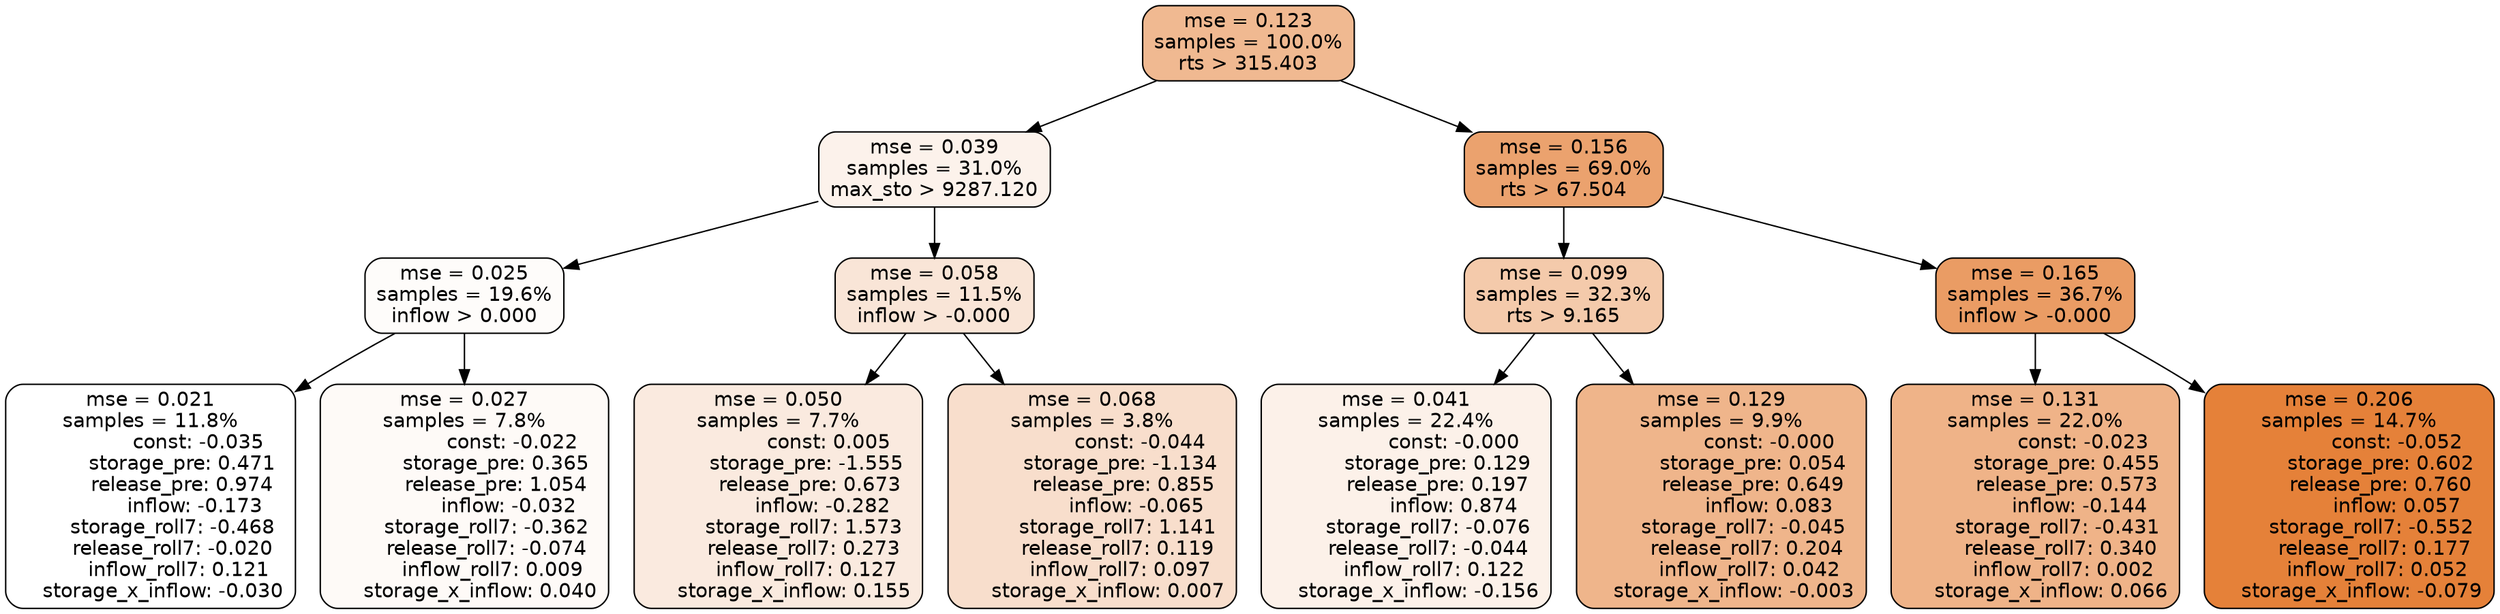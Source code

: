 digraph tree {
node [shape=rectangle, style="filled, rounded", color="black", fontname=helvetica] ;
edge [fontname=helvetica] ;
	"0" [label="mse = 0.123
samples = 100.0%
rts > 315.403", fillcolor="#f0b991"]
	"8" [label="mse = 0.039
samples = 31.0%
max_sto > 9287.120", fillcolor="#fcf2eb"]
	"1" [label="mse = 0.156
samples = 69.0%
rts > 67.504", fillcolor="#eba26e"]
	"9" [label="mse = 0.025
samples = 19.6%
inflow > 0.000", fillcolor="#fefcfa"]
	"12" [label="mse = 0.058
samples = 11.5%
inflow > -0.000", fillcolor="#f9e5d7"]
	"2" [label="mse = 0.099
samples = 32.3%
rts > 9.165", fillcolor="#f4caab"]
	"5" [label="mse = 0.165
samples = 36.7%
inflow > -0.000", fillcolor="#ea9c64"]
	"10" [label="mse = 0.021
samples = 11.8%
               const: -0.035
          storage_pre: 0.471
          release_pre: 0.974
              inflow: -0.173
       storage_roll7: -0.468
       release_roll7: -0.020
         inflow_roll7: 0.121
    storage_x_inflow: -0.030", fillcolor="#ffffff"]
	"11" [label="mse = 0.027
samples = 7.8%
               const: -0.022
          storage_pre: 0.365
          release_pre: 1.054
              inflow: -0.032
       storage_roll7: -0.362
       release_roll7: -0.074
         inflow_roll7: 0.009
     storage_x_inflow: 0.040", fillcolor="#fefaf7"]
	"13" [label="mse = 0.050
samples = 7.7%
                const: 0.005
         storage_pre: -1.555
          release_pre: 0.673
              inflow: -0.282
        storage_roll7: 1.573
        release_roll7: 0.273
         inflow_roll7: 0.127
     storage_x_inflow: 0.155", fillcolor="#faeadf"]
	"14" [label="mse = 0.068
samples = 3.8%
               const: -0.044
         storage_pre: -1.134
          release_pre: 0.855
              inflow: -0.065
        storage_roll7: 1.141
        release_roll7: 0.119
         inflow_roll7: 0.097
     storage_x_inflow: 0.007", fillcolor="#f8decc"]
	"3" [label="mse = 0.041
samples = 22.4%
               const: -0.000
          storage_pre: 0.129
          release_pre: 0.197
               inflow: 0.874
       storage_roll7: -0.076
       release_roll7: -0.044
         inflow_roll7: 0.122
    storage_x_inflow: -0.156", fillcolor="#fcf1e9"]
	"4" [label="mse = 0.129
samples = 9.9%
               const: -0.000
          storage_pre: 0.054
          release_pre: 0.649
               inflow: 0.083
       storage_roll7: -0.045
        release_roll7: 0.204
         inflow_roll7: 0.042
    storage_x_inflow: -0.003", fillcolor="#efb58b"]
	"6" [label="mse = 0.131
samples = 22.0%
               const: -0.023
          storage_pre: 0.455
          release_pre: 0.573
              inflow: -0.144
       storage_roll7: -0.431
        release_roll7: 0.340
         inflow_roll7: 0.002
     storage_x_inflow: 0.066", fillcolor="#efb388"]
	"7" [label="mse = 0.206
samples = 14.7%
               const: -0.052
          storage_pre: 0.602
          release_pre: 0.760
               inflow: 0.057
       storage_roll7: -0.552
        release_roll7: 0.177
         inflow_roll7: 0.052
    storage_x_inflow: -0.079", fillcolor="#e58139"]

	"0" -> "1"
	"0" -> "8"
	"8" -> "9"
	"8" -> "12"
	"1" -> "2"
	"1" -> "5"
	"9" -> "10"
	"9" -> "11"
	"12" -> "13"
	"12" -> "14"
	"2" -> "3"
	"2" -> "4"
	"5" -> "6"
	"5" -> "7"
}